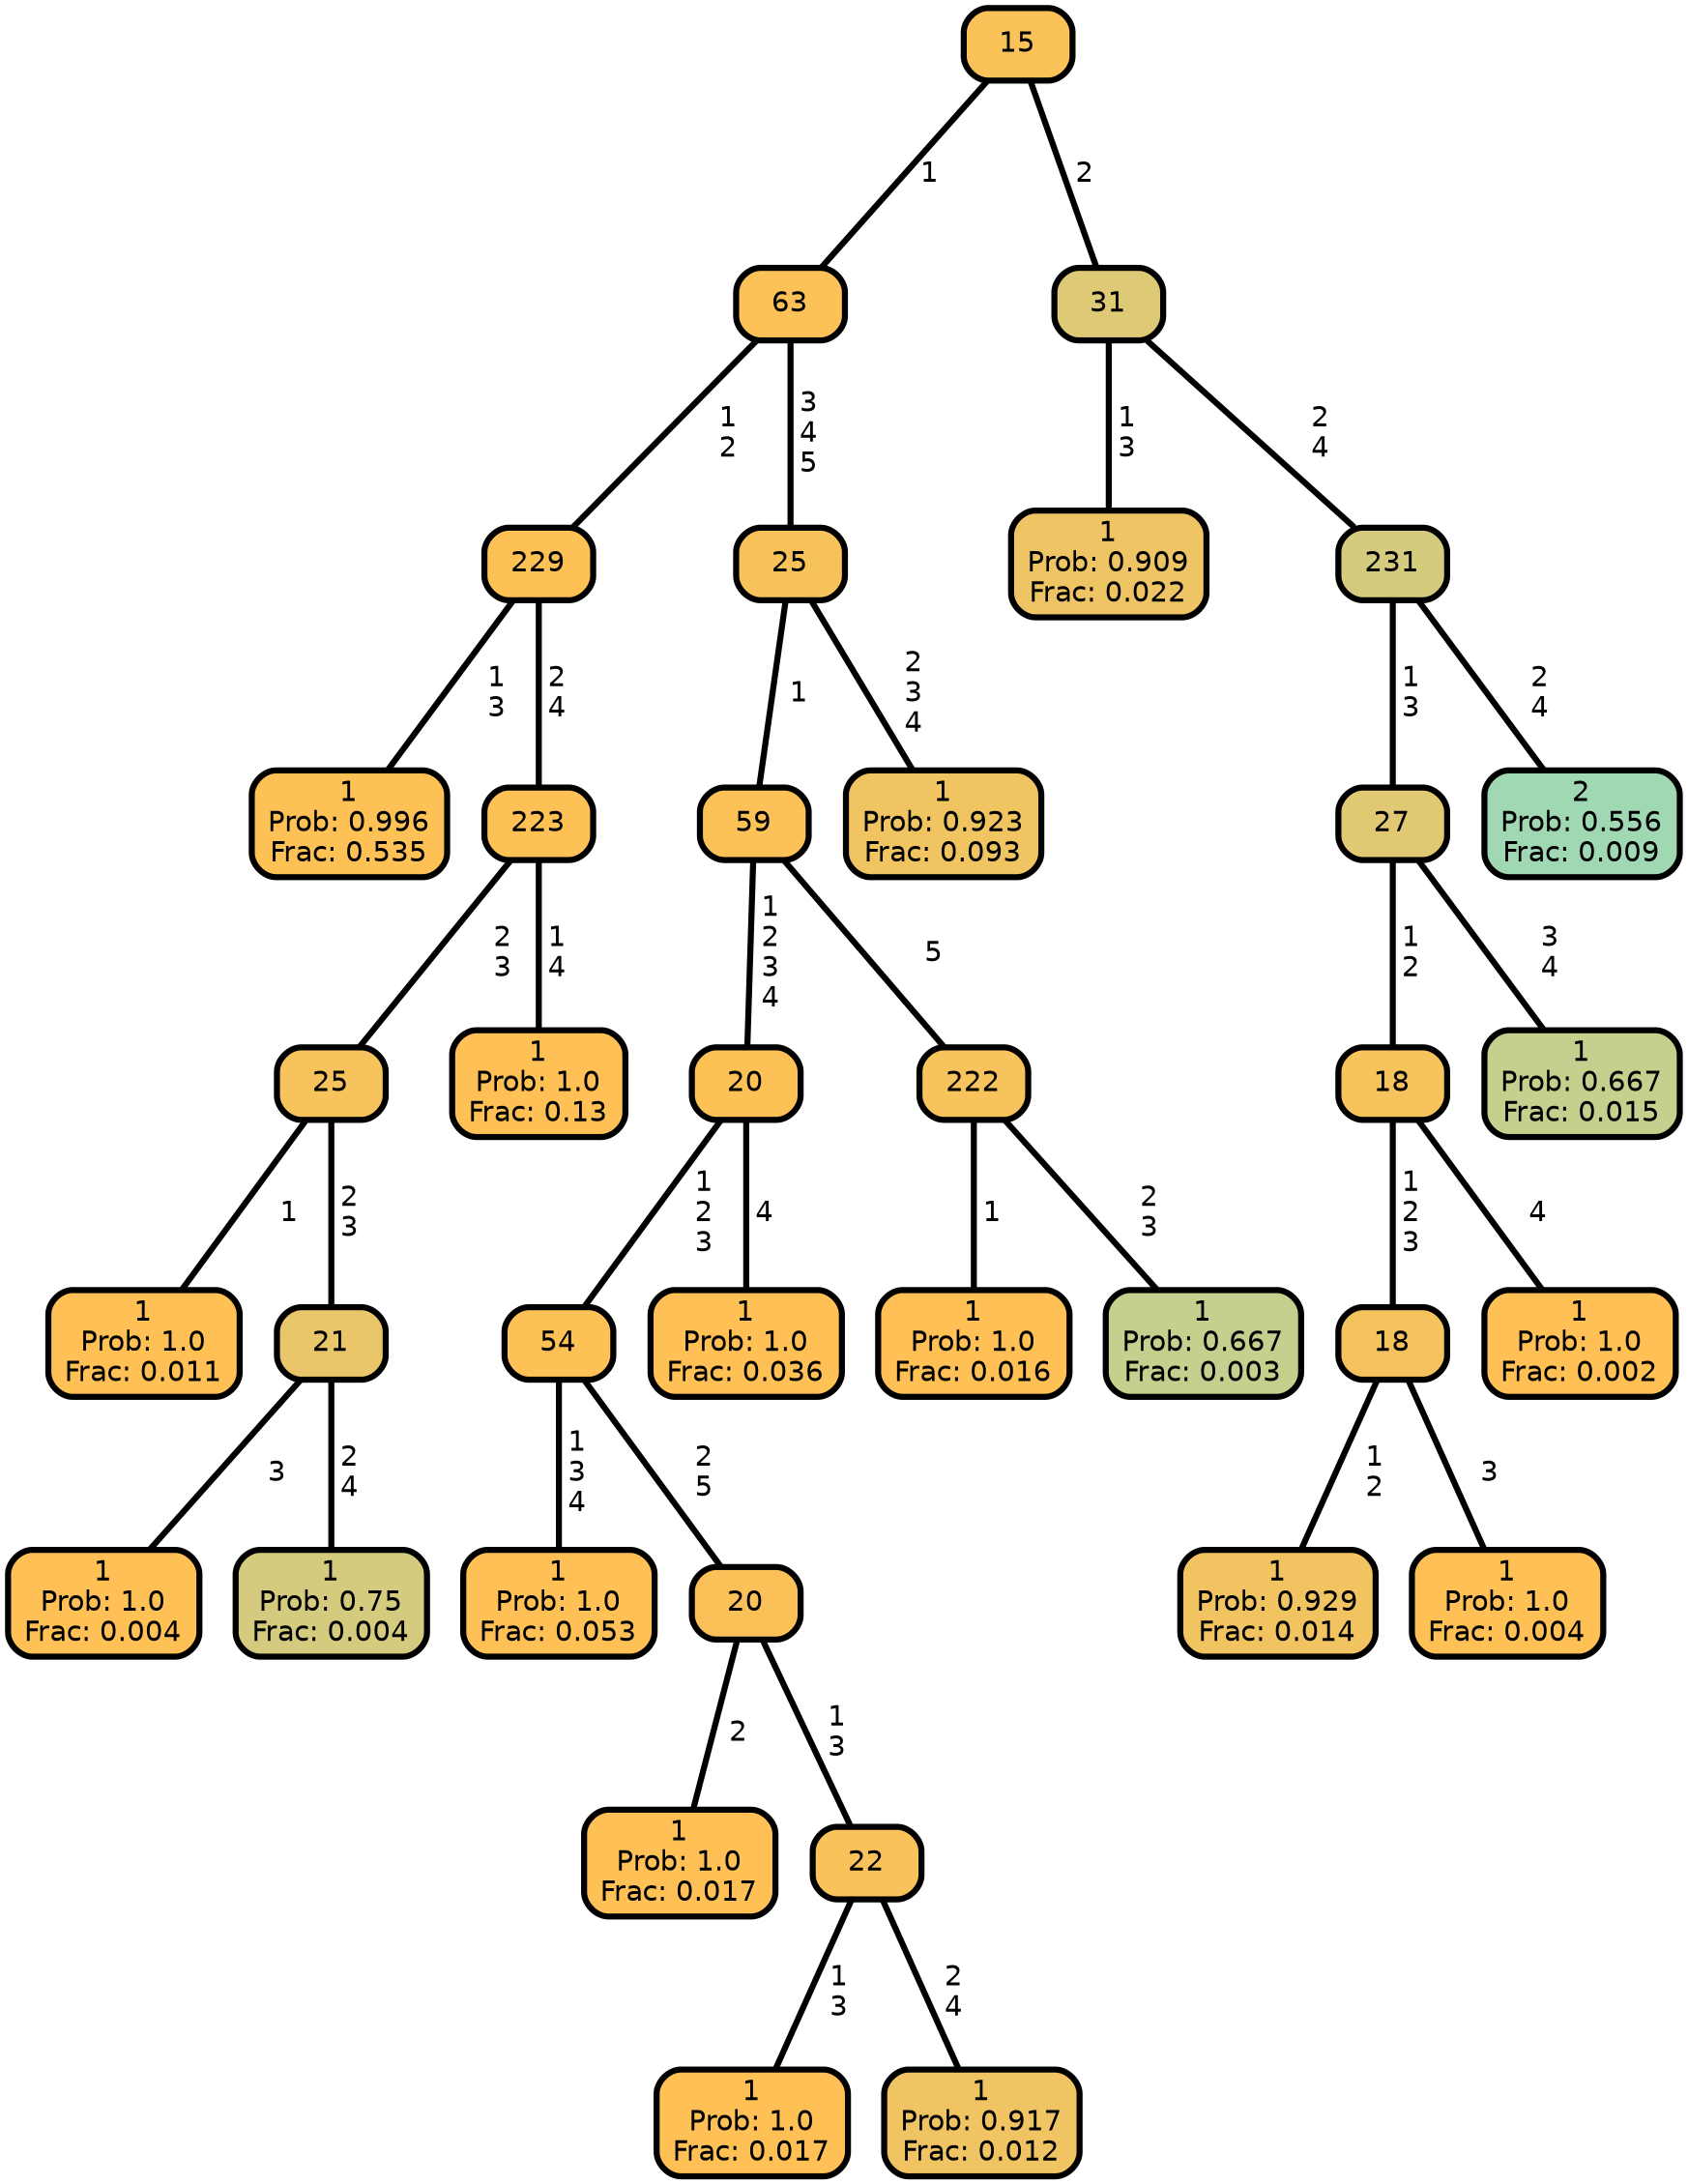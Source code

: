 graph Tree {
node [shape=box, style="filled, rounded",color="black",penwidth="3",fontcolor="black",                 fontname=helvetica] ;
graph [ranksep="0 equally", splines=straight,                 bgcolor=transparent, dpi=200] ;
edge [fontname=helvetica, color=black] ;
0 [label="1
Prob: 0.996
Frac: 0.535", fillcolor="#fec155"] ;
1 [label="229", fillcolor="#fec155"] ;
2 [label="1
Prob: 1.0
Frac: 0.011", fillcolor="#ffc155"] ;
3 [label="25", fillcolor="#f6c35d"] ;
4 [label="1
Prob: 1.0
Frac: 0.004", fillcolor="#ffc155"] ;
5 [label="21", fillcolor="#e9c66a"] ;
6 [label="1
Prob: 0.75
Frac: 0.004", fillcolor="#d4cb7f"] ;
7 [label="223", fillcolor="#fdc156"] ;
8 [label="1
Prob: 1.0
Frac: 0.13", fillcolor="#ffc155"] ;
9 [label="63", fillcolor="#fcc157"] ;
10 [label="1
Prob: 1.0
Frac: 0.053", fillcolor="#ffc155"] ;
11 [label="54", fillcolor="#fdc156"] ;
12 [label="1
Prob: 1.0
Frac: 0.017", fillcolor="#ffc155"] ;
13 [label="20", fillcolor="#fbc158"] ;
14 [label="1
Prob: 1.0
Frac: 0.017", fillcolor="#ffc155"] ;
15 [label="22", fillcolor="#f9c25a"] ;
16 [label="1
Prob: 0.917
Frac: 0.012", fillcolor="#f0c463"] ;
17 [label="20", fillcolor="#fdc156"] ;
18 [label="1
Prob: 1.0
Frac: 0.036", fillcolor="#ffc155"] ;
19 [label="59", fillcolor="#fcc157"] ;
20 [label="1
Prob: 1.0
Frac: 0.016", fillcolor="#ffc155"] ;
21 [label="222", fillcolor="#f6c35d"] ;
22 [label="1
Prob: 0.667
Frac: 0.003", fillcolor="#c6cf8d"] ;
23 [label="25", fillcolor="#f8c25b"] ;
24 [label="1
Prob: 0.923
Frac: 0.093", fillcolor="#f1c462"] ;
25 [label="15", fillcolor="#fac259"] ;
26 [label="1
Prob: 0.909
Frac: 0.022", fillcolor="#efc464"] ;
27 [label="31", fillcolor="#ddc976"] ;
28 [label="1
Prob: 0.929
Frac: 0.014", fillcolor="#f2c461"] ;
29 [label="18", fillcolor="#f5c35e"] ;
30 [label="1
Prob: 1.0
Frac: 0.004", fillcolor="#ffc155"] ;
31 [label="18", fillcolor="#f6c35d"] ;
32 [label="1
Prob: 1.0
Frac: 0.002", fillcolor="#ffc155"] ;
33 [label="27", fillcolor="#e1c872"] ;
34 [label="1
Prob: 0.667
Frac: 0.015", fillcolor="#c6cf8d"] ;
35 [label="231", fillcolor="#d4cb7f"] ;
36 [label="2
Prob: 0.556
Frac: 0.009", fillcolor="#a0d8b3"] ;
1 -- 0 [label=" 1\n 3",penwidth=3] ;
1 -- 7 [label=" 2\n 4",penwidth=3] ;
3 -- 2 [label=" 1",penwidth=3] ;
3 -- 5 [label=" 2\n 3",penwidth=3] ;
5 -- 4 [label=" 3",penwidth=3] ;
5 -- 6 [label=" 2\n 4",penwidth=3] ;
7 -- 3 [label=" 2\n 3",penwidth=3] ;
7 -- 8 [label=" 1\n 4",penwidth=3] ;
9 -- 1 [label=" 1\n 2",penwidth=3] ;
9 -- 23 [label=" 3\n 4\n 5",penwidth=3] ;
11 -- 10 [label=" 1\n 3\n 4",penwidth=3] ;
11 -- 13 [label=" 2\n 5",penwidth=3] ;
13 -- 12 [label=" 2",penwidth=3] ;
13 -- 15 [label=" 1\n 3",penwidth=3] ;
15 -- 14 [label=" 1\n 3",penwidth=3] ;
15 -- 16 [label=" 2\n 4",penwidth=3] ;
17 -- 11 [label=" 1\n 2\n 3",penwidth=3] ;
17 -- 18 [label=" 4",penwidth=3] ;
19 -- 17 [label=" 1\n 2\n 3\n 4",penwidth=3] ;
19 -- 21 [label=" 5",penwidth=3] ;
21 -- 20 [label=" 1",penwidth=3] ;
21 -- 22 [label=" 2\n 3",penwidth=3] ;
23 -- 19 [label=" 1",penwidth=3] ;
23 -- 24 [label=" 2\n 3\n 4",penwidth=3] ;
25 -- 9 [label=" 1",penwidth=3] ;
25 -- 27 [label=" 2",penwidth=3] ;
27 -- 26 [label=" 1\n 3",penwidth=3] ;
27 -- 35 [label=" 2\n 4",penwidth=3] ;
29 -- 28 [label=" 1\n 2",penwidth=3] ;
29 -- 30 [label=" 3",penwidth=3] ;
31 -- 29 [label=" 1\n 2\n 3",penwidth=3] ;
31 -- 32 [label=" 4",penwidth=3] ;
33 -- 31 [label=" 1\n 2",penwidth=3] ;
33 -- 34 [label=" 3\n 4",penwidth=3] ;
35 -- 33 [label=" 1\n 3",penwidth=3] ;
35 -- 36 [label=" 2\n 4",penwidth=3] ;
{rank = same;}}